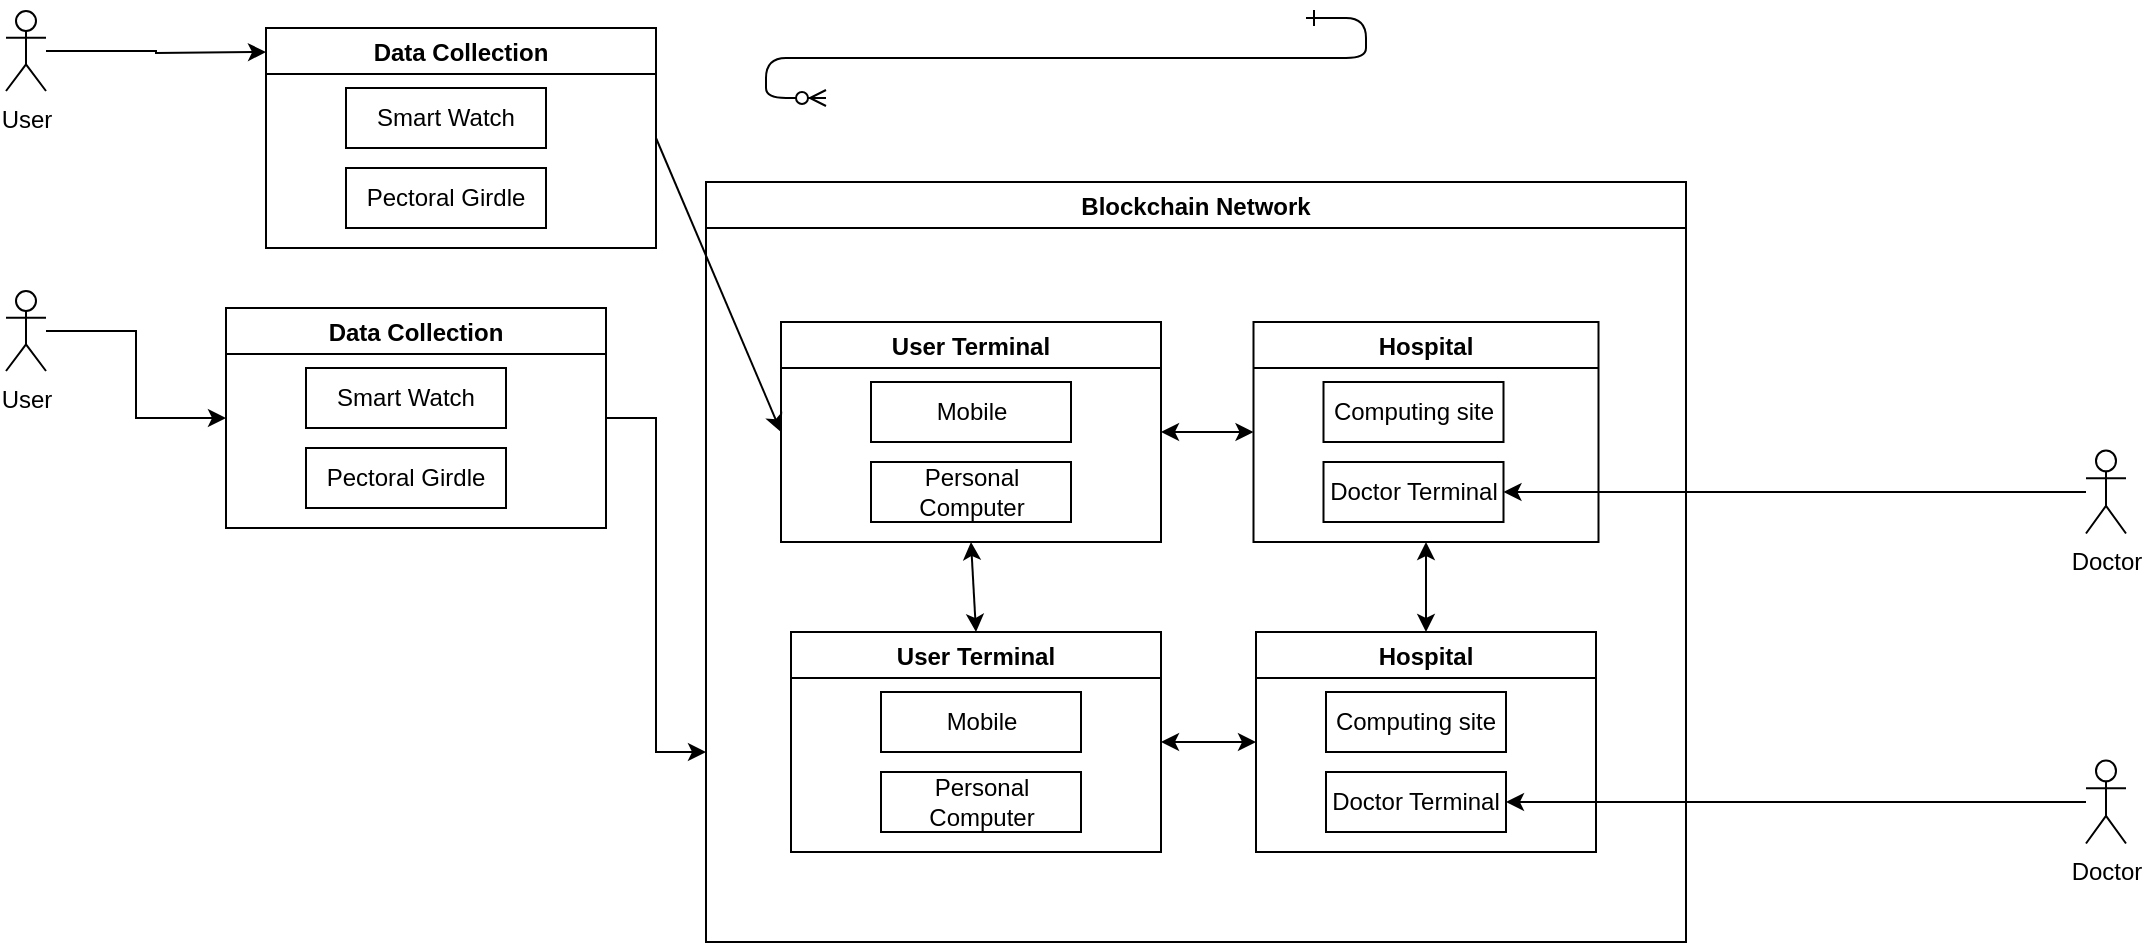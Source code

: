 <mxfile version="15.8.2" type="github">
  <diagram id="R2lEEEUBdFMjLlhIrx00" name="Page-1">
    <mxGraphModel dx="946" dy="646" grid="1" gridSize="10" guides="1" tooltips="1" connect="1" arrows="1" fold="1" page="1" pageScale="1" pageWidth="850" pageHeight="1100" math="0" shadow="0" extFonts="Permanent Marker^https://fonts.googleapis.com/css?family=Permanent+Marker">
      <root>
        <mxCell id="0" />
        <mxCell id="1" parent="0" />
        <mxCell id="C-vyLk0tnHw3VtMMgP7b-12" value="" style="edgeStyle=entityRelationEdgeStyle;endArrow=ERzeroToMany;startArrow=ERone;endFill=1;startFill=0;" parent="1" target="C-vyLk0tnHw3VtMMgP7b-17" edge="1">
          <mxGeometry width="100" height="100" relative="1" as="geometry">
            <mxPoint x="700" y="165" as="sourcePoint" />
            <mxPoint x="460" y="205" as="targetPoint" />
          </mxGeometry>
        </mxCell>
        <mxCell id="AP_lhbo0x5OcAhG_kdzt-1" value="Data Collection" style="swimlane;" vertex="1" parent="1">
          <mxGeometry x="180" y="170" width="195" height="110" as="geometry">
            <mxRectangle x="180" y="170" width="120" height="23" as="alternateBounds" />
          </mxGeometry>
        </mxCell>
        <mxCell id="AP_lhbo0x5OcAhG_kdzt-2" value="Smart Watch" style="rounded=0;whiteSpace=wrap;html=1;" vertex="1" parent="AP_lhbo0x5OcAhG_kdzt-1">
          <mxGeometry x="40" y="30" width="100" height="30" as="geometry" />
        </mxCell>
        <mxCell id="AP_lhbo0x5OcAhG_kdzt-3" value="Pectoral Girdle" style="rounded=0;whiteSpace=wrap;html=1;" vertex="1" parent="AP_lhbo0x5OcAhG_kdzt-1">
          <mxGeometry x="40" y="70" width="100" height="30" as="geometry" />
        </mxCell>
        <mxCell id="AP_lhbo0x5OcAhG_kdzt-7" value="" style="endArrow=classic;html=1;rounded=0;exitX=1;exitY=0.5;exitDx=0;exitDy=0;entryX=0;entryY=0.5;entryDx=0;entryDy=0;" edge="1" parent="1" source="AP_lhbo0x5OcAhG_kdzt-1" target="AP_lhbo0x5OcAhG_kdzt-4">
          <mxGeometry width="50" height="50" relative="1" as="geometry">
            <mxPoint x="360" y="310" as="sourcePoint" />
            <mxPoint x="410" y="260" as="targetPoint" />
            <Array as="points" />
          </mxGeometry>
        </mxCell>
        <mxCell id="AP_lhbo0x5OcAhG_kdzt-13" value="Blockchain Network" style="swimlane;" vertex="1" parent="1">
          <mxGeometry x="400" y="247" width="490" height="380" as="geometry">
            <mxRectangle x="400" y="247" width="150" height="23" as="alternateBounds" />
          </mxGeometry>
        </mxCell>
        <mxCell id="AP_lhbo0x5OcAhG_kdzt-8" value="Hospital" style="swimlane;" vertex="1" parent="AP_lhbo0x5OcAhG_kdzt-13">
          <mxGeometry x="273.75" y="70" width="172.5" height="110" as="geometry">
            <mxRectangle x="380" y="160" width="80" height="23" as="alternateBounds" />
          </mxGeometry>
        </mxCell>
        <mxCell id="AP_lhbo0x5OcAhG_kdzt-9" value="Computing site" style="rounded=0;whiteSpace=wrap;html=1;" vertex="1" parent="AP_lhbo0x5OcAhG_kdzt-8">
          <mxGeometry x="35" y="30" width="90" height="30" as="geometry" />
        </mxCell>
        <mxCell id="AP_lhbo0x5OcAhG_kdzt-10" value="Doctor Terminal" style="rounded=0;whiteSpace=wrap;html=1;" vertex="1" parent="AP_lhbo0x5OcAhG_kdzt-8">
          <mxGeometry x="35" y="70" width="90" height="30" as="geometry" />
        </mxCell>
        <mxCell id="AP_lhbo0x5OcAhG_kdzt-24" value="Hospital" style="swimlane;" vertex="1" parent="AP_lhbo0x5OcAhG_kdzt-13">
          <mxGeometry x="275" y="225" width="170" height="110" as="geometry">
            <mxRectangle x="380" y="160" width="80" height="23" as="alternateBounds" />
          </mxGeometry>
        </mxCell>
        <mxCell id="AP_lhbo0x5OcAhG_kdzt-25" value="Computing site" style="rounded=0;whiteSpace=wrap;html=1;" vertex="1" parent="AP_lhbo0x5OcAhG_kdzt-24">
          <mxGeometry x="35" y="30" width="90" height="30" as="geometry" />
        </mxCell>
        <mxCell id="AP_lhbo0x5OcAhG_kdzt-26" value="Doctor Terminal" style="rounded=0;whiteSpace=wrap;html=1;" vertex="1" parent="AP_lhbo0x5OcAhG_kdzt-24">
          <mxGeometry x="35" y="70" width="90" height="30" as="geometry" />
        </mxCell>
        <mxCell id="AP_lhbo0x5OcAhG_kdzt-27" value="" style="endArrow=classic;startArrow=classic;html=1;rounded=0;entryX=1;entryY=0.5;entryDx=0;entryDy=0;" edge="1" parent="AP_lhbo0x5OcAhG_kdzt-13" source="AP_lhbo0x5OcAhG_kdzt-24" target="AP_lhbo0x5OcAhG_kdzt-21">
          <mxGeometry width="50" height="50" relative="1" as="geometry">
            <mxPoint x="280" y="220" as="sourcePoint" />
            <mxPoint x="330" y="180" as="targetPoint" />
          </mxGeometry>
        </mxCell>
        <mxCell id="AP_lhbo0x5OcAhG_kdzt-29" value="" style="endArrow=classic;startArrow=classic;html=1;rounded=0;entryX=0.5;entryY=0;entryDx=0;entryDy=0;exitX=0.5;exitY=1;exitDx=0;exitDy=0;" edge="1" parent="AP_lhbo0x5OcAhG_kdzt-13" source="AP_lhbo0x5OcAhG_kdzt-8" target="AP_lhbo0x5OcAhG_kdzt-24">
          <mxGeometry width="50" height="50" relative="1" as="geometry">
            <mxPoint x="235" y="269.5" as="sourcePoint" />
            <mxPoint x="270" y="269.5" as="targetPoint" />
            <Array as="points" />
          </mxGeometry>
        </mxCell>
        <mxCell id="AP_lhbo0x5OcAhG_kdzt-21" value="User Terminal" style="swimlane;" vertex="1" parent="AP_lhbo0x5OcAhG_kdzt-13">
          <mxGeometry x="42.5" y="225" width="185" height="110" as="geometry">
            <mxRectangle x="200" y="160" width="110" height="23" as="alternateBounds" />
          </mxGeometry>
        </mxCell>
        <mxCell id="AP_lhbo0x5OcAhG_kdzt-22" value="Mobile" style="rounded=0;whiteSpace=wrap;html=1;" vertex="1" parent="AP_lhbo0x5OcAhG_kdzt-21">
          <mxGeometry x="45" y="30" width="100" height="30" as="geometry" />
        </mxCell>
        <mxCell id="AP_lhbo0x5OcAhG_kdzt-23" value="Personal Computer" style="rounded=0;whiteSpace=wrap;html=1;" vertex="1" parent="AP_lhbo0x5OcAhG_kdzt-21">
          <mxGeometry x="45" y="70" width="100" height="30" as="geometry" />
        </mxCell>
        <mxCell id="AP_lhbo0x5OcAhG_kdzt-4" value="User Terminal" style="swimlane;" vertex="1" parent="AP_lhbo0x5OcAhG_kdzt-13">
          <mxGeometry x="37.5" y="70" width="190" height="110" as="geometry">
            <mxRectangle x="200" y="160" width="110" height="23" as="alternateBounds" />
          </mxGeometry>
        </mxCell>
        <mxCell id="AP_lhbo0x5OcAhG_kdzt-5" value="Mobile" style="rounded=0;whiteSpace=wrap;html=1;" vertex="1" parent="AP_lhbo0x5OcAhG_kdzt-4">
          <mxGeometry x="45" y="30" width="100" height="30" as="geometry" />
        </mxCell>
        <mxCell id="AP_lhbo0x5OcAhG_kdzt-6" value="Personal Computer" style="rounded=0;whiteSpace=wrap;html=1;" vertex="1" parent="AP_lhbo0x5OcAhG_kdzt-4">
          <mxGeometry x="45" y="70" width="100" height="30" as="geometry" />
        </mxCell>
        <mxCell id="AP_lhbo0x5OcAhG_kdzt-28" value="" style="endArrow=classic;startArrow=classic;html=1;rounded=0;entryX=0.5;entryY=0;entryDx=0;entryDy=0;exitX=0.5;exitY=1;exitDx=0;exitDy=0;" edge="1" parent="AP_lhbo0x5OcAhG_kdzt-13" source="AP_lhbo0x5OcAhG_kdzt-4" target="AP_lhbo0x5OcAhG_kdzt-21">
          <mxGeometry width="50" height="50" relative="1" as="geometry">
            <mxPoint x="170" y="220" as="sourcePoint" />
            <mxPoint x="220" y="170" as="targetPoint" />
          </mxGeometry>
        </mxCell>
        <mxCell id="AP_lhbo0x5OcAhG_kdzt-20" value="" style="endArrow=classic;startArrow=classic;html=1;rounded=0;entryX=1;entryY=0.5;entryDx=0;entryDy=0;exitX=0;exitY=0.5;exitDx=0;exitDy=0;" edge="1" parent="AP_lhbo0x5OcAhG_kdzt-13" source="AP_lhbo0x5OcAhG_kdzt-8" target="AP_lhbo0x5OcAhG_kdzt-4">
          <mxGeometry width="50" height="50" relative="1" as="geometry">
            <mxPoint x="250" y="125" as="sourcePoint" />
            <mxPoint x="130" y="180" as="targetPoint" />
          </mxGeometry>
        </mxCell>
        <mxCell id="AP_lhbo0x5OcAhG_kdzt-41" style="edgeStyle=orthogonalEdgeStyle;rounded=0;orthogonalLoop=1;jettySize=auto;html=1;entryX=0;entryY=0.75;entryDx=0;entryDy=0;" edge="1" parent="1" source="AP_lhbo0x5OcAhG_kdzt-30" target="AP_lhbo0x5OcAhG_kdzt-13">
          <mxGeometry relative="1" as="geometry" />
        </mxCell>
        <mxCell id="AP_lhbo0x5OcAhG_kdzt-30" value="Data Collection" style="swimlane;" vertex="1" parent="1">
          <mxGeometry x="160" y="310" width="190" height="110" as="geometry">
            <mxRectangle x="160" y="310" width="120" height="23" as="alternateBounds" />
          </mxGeometry>
        </mxCell>
        <mxCell id="AP_lhbo0x5OcAhG_kdzt-31" value="Smart Watch" style="rounded=0;whiteSpace=wrap;html=1;" vertex="1" parent="AP_lhbo0x5OcAhG_kdzt-30">
          <mxGeometry x="40" y="30" width="100" height="30" as="geometry" />
        </mxCell>
        <mxCell id="AP_lhbo0x5OcAhG_kdzt-32" value="Pectoral Girdle" style="rounded=0;whiteSpace=wrap;html=1;" vertex="1" parent="AP_lhbo0x5OcAhG_kdzt-30">
          <mxGeometry x="40" y="70" width="100" height="30" as="geometry" />
        </mxCell>
        <mxCell id="AP_lhbo0x5OcAhG_kdzt-39" style="edgeStyle=orthogonalEdgeStyle;rounded=0;orthogonalLoop=1;jettySize=auto;html=1;" edge="1" parent="1" source="AP_lhbo0x5OcAhG_kdzt-35">
          <mxGeometry relative="1" as="geometry">
            <mxPoint x="180" y="182" as="targetPoint" />
          </mxGeometry>
        </mxCell>
        <mxCell id="AP_lhbo0x5OcAhG_kdzt-35" value="User" style="shape=umlActor;verticalLabelPosition=bottom;verticalAlign=top;html=1;outlineConnect=0;" vertex="1" parent="1">
          <mxGeometry x="50" y="161.5" width="20" height="40" as="geometry" />
        </mxCell>
        <mxCell id="AP_lhbo0x5OcAhG_kdzt-38" style="edgeStyle=orthogonalEdgeStyle;rounded=0;orthogonalLoop=1;jettySize=auto;html=1;entryX=0;entryY=0.5;entryDx=0;entryDy=0;" edge="1" parent="1" source="AP_lhbo0x5OcAhG_kdzt-37" target="AP_lhbo0x5OcAhG_kdzt-30">
          <mxGeometry relative="1" as="geometry" />
        </mxCell>
        <mxCell id="AP_lhbo0x5OcAhG_kdzt-37" value="User" style="shape=umlActor;verticalLabelPosition=bottom;verticalAlign=top;html=1;outlineConnect=0;" vertex="1" parent="1">
          <mxGeometry x="50" y="301.5" width="20" height="40" as="geometry" />
        </mxCell>
        <mxCell id="AP_lhbo0x5OcAhG_kdzt-44" style="edgeStyle=orthogonalEdgeStyle;rounded=0;orthogonalLoop=1;jettySize=auto;html=1;entryX=1;entryY=0.5;entryDx=0;entryDy=0;" edge="1" parent="1" source="AP_lhbo0x5OcAhG_kdzt-42" target="AP_lhbo0x5OcAhG_kdzt-10">
          <mxGeometry relative="1" as="geometry" />
        </mxCell>
        <mxCell id="AP_lhbo0x5OcAhG_kdzt-42" value="Doctor" style="shape=umlActor;verticalLabelPosition=bottom;verticalAlign=top;html=1;outlineConnect=0;" vertex="1" parent="1">
          <mxGeometry x="1090" y="381.25" width="20" height="41.5" as="geometry" />
        </mxCell>
        <mxCell id="AP_lhbo0x5OcAhG_kdzt-48" style="edgeStyle=orthogonalEdgeStyle;rounded=0;orthogonalLoop=1;jettySize=auto;html=1;entryX=1;entryY=0.5;entryDx=0;entryDy=0;" edge="1" parent="1" source="AP_lhbo0x5OcAhG_kdzt-47" target="AP_lhbo0x5OcAhG_kdzt-26">
          <mxGeometry relative="1" as="geometry" />
        </mxCell>
        <mxCell id="AP_lhbo0x5OcAhG_kdzt-47" value="Doctor" style="shape=umlActor;verticalLabelPosition=bottom;verticalAlign=top;html=1;outlineConnect=0;" vertex="1" parent="1">
          <mxGeometry x="1090" y="536.25" width="20" height="41.5" as="geometry" />
        </mxCell>
      </root>
    </mxGraphModel>
  </diagram>
</mxfile>
